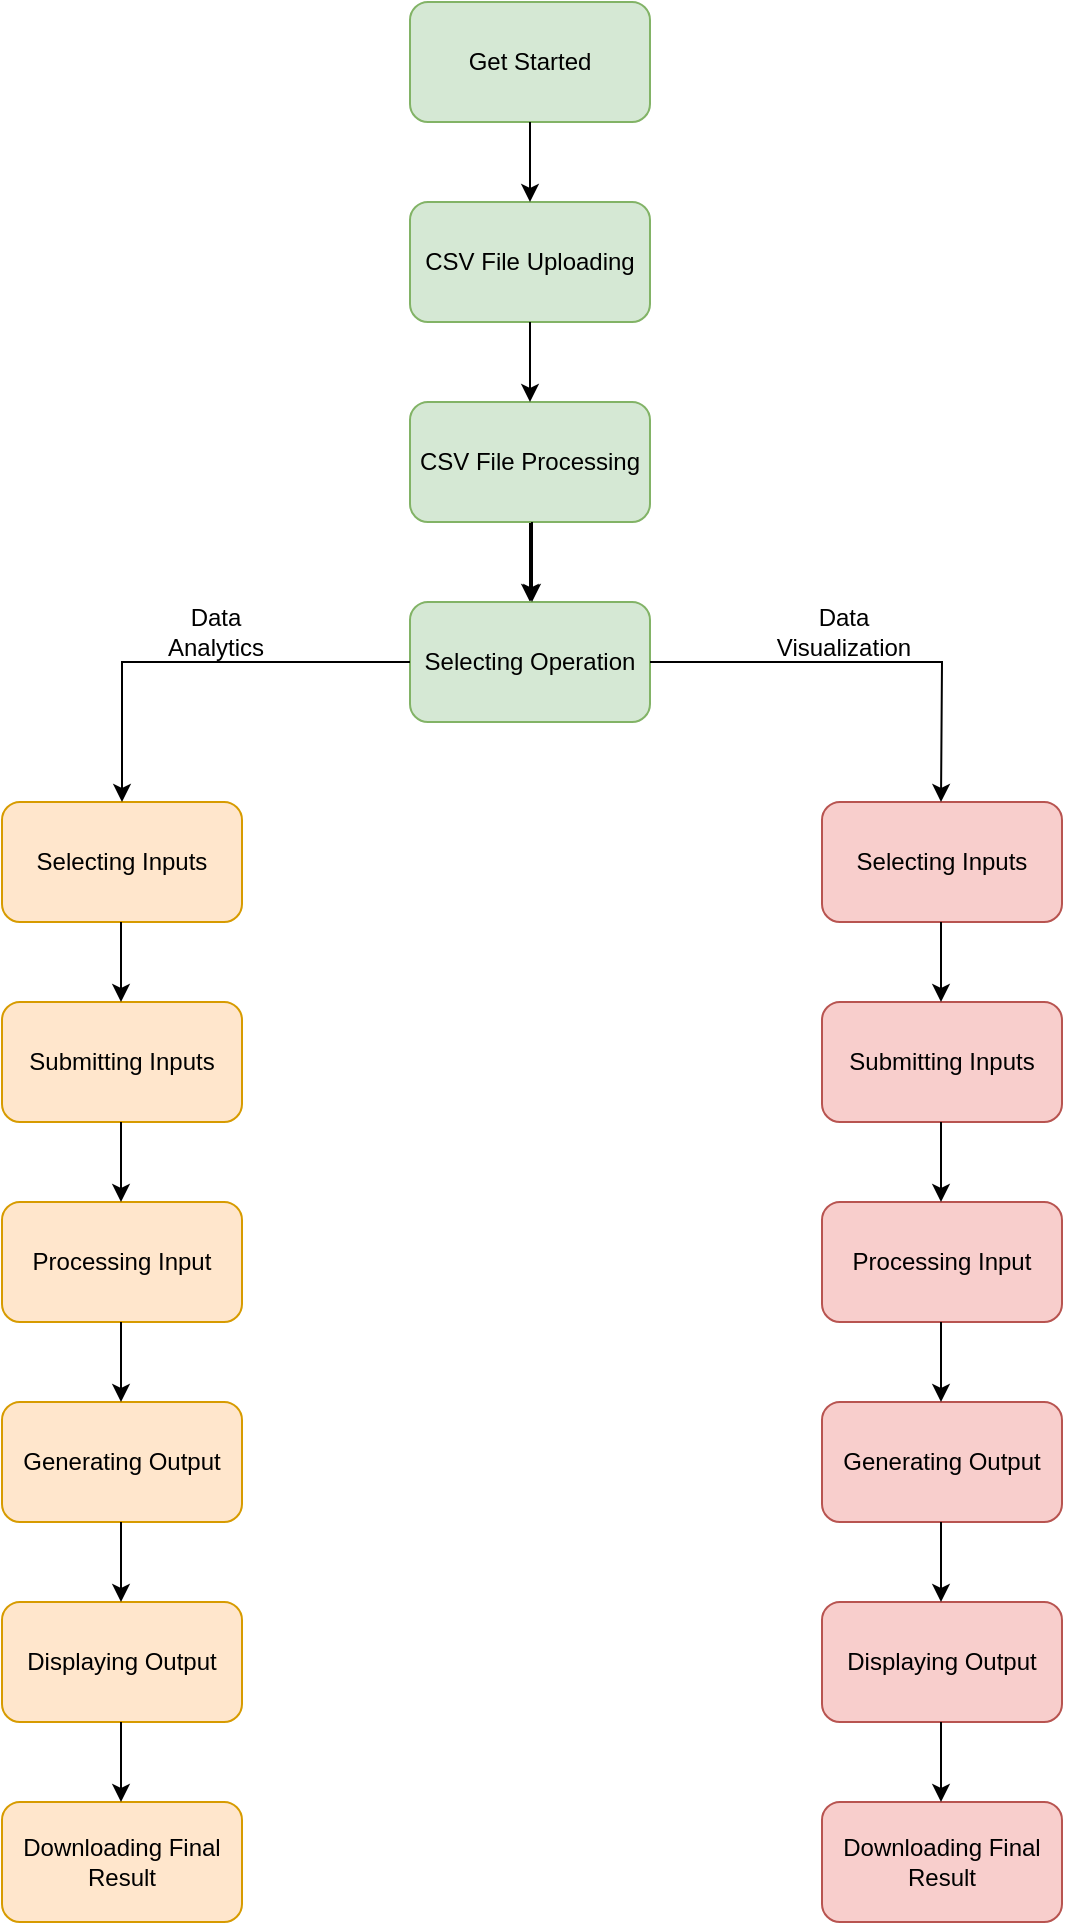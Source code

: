 <mxfile version="26.0.11">
  <diagram name="Page-1" id="ds9ZX1hVJv97OvKS0cSW">
    <mxGraphModel grid="0" page="1" gridSize="10" guides="1" tooltips="1" connect="1" arrows="1" fold="1" pageScale="1" pageWidth="827" pageHeight="1169" math="0" shadow="0">
      <root>
        <mxCell id="0" />
        <mxCell id="1" parent="0" />
        <mxCell id="BPluy8RalB1CJZEsBcoy-1" value="Get Started" style="rounded=1;whiteSpace=wrap;html=1;fillColor=#d5e8d4;strokeColor=#82b366;" vertex="1" parent="1">
          <mxGeometry x="353" y="105" width="120" height="60" as="geometry" />
        </mxCell>
        <mxCell id="BPluy8RalB1CJZEsBcoy-2" value="CSV File Uploading" style="rounded=1;whiteSpace=wrap;html=1;fillColor=#d5e8d4;strokeColor=#82b366;" vertex="1" parent="1">
          <mxGeometry x="353" y="205" width="120" height="60" as="geometry" />
        </mxCell>
        <mxCell id="BPluy8RalB1CJZEsBcoy-25" value="" style="edgeStyle=orthogonalEdgeStyle;rounded=0;orthogonalLoop=1;jettySize=auto;html=1;" edge="1" parent="1" source="BPluy8RalB1CJZEsBcoy-3" target="BPluy8RalB1CJZEsBcoy-4">
          <mxGeometry relative="1" as="geometry" />
        </mxCell>
        <mxCell id="BPluy8RalB1CJZEsBcoy-3" value="CSV File Processing" style="rounded=1;whiteSpace=wrap;html=1;fillColor=#d5e8d4;strokeColor=#82b366;" vertex="1" parent="1">
          <mxGeometry x="353" y="305" width="120" height="60" as="geometry" />
        </mxCell>
        <mxCell id="BPluy8RalB1CJZEsBcoy-4" value="Selecting Operation" style="rounded=1;whiteSpace=wrap;html=1;fillColor=#d5e8d4;strokeColor=#82b366;" vertex="1" parent="1">
          <mxGeometry x="353" y="405" width="120" height="60" as="geometry" />
        </mxCell>
        <mxCell id="BPluy8RalB1CJZEsBcoy-5" value="Selecting Inputs" style="rounded=1;whiteSpace=wrap;html=1;fillColor=#ffe6cc;strokeColor=#d79b00;" vertex="1" parent="1">
          <mxGeometry x="149" y="505" width="120" height="60" as="geometry" />
        </mxCell>
        <mxCell id="BPluy8RalB1CJZEsBcoy-9" value="Submitting Inputs" style="rounded=1;whiteSpace=wrap;html=1;fillColor=#ffe6cc;strokeColor=#d79b00;" vertex="1" parent="1">
          <mxGeometry x="149" y="605" width="120" height="60" as="geometry" />
        </mxCell>
        <mxCell id="BPluy8RalB1CJZEsBcoy-10" value="Processing Input" style="rounded=1;whiteSpace=wrap;html=1;fillColor=#ffe6cc;strokeColor=#d79b00;" vertex="1" parent="1">
          <mxGeometry x="149" y="705" width="120" height="60" as="geometry" />
        </mxCell>
        <mxCell id="BPluy8RalB1CJZEsBcoy-11" value="Generating Output" style="rounded=1;whiteSpace=wrap;html=1;fillColor=#ffe6cc;strokeColor=#d79b00;" vertex="1" parent="1">
          <mxGeometry x="149" y="805" width="120" height="60" as="geometry" />
        </mxCell>
        <mxCell id="BPluy8RalB1CJZEsBcoy-12" value="Displaying Output" style="rounded=1;whiteSpace=wrap;html=1;fillColor=#ffe6cc;strokeColor=#d79b00;" vertex="1" parent="1">
          <mxGeometry x="149" y="905" width="120" height="60" as="geometry" />
        </mxCell>
        <mxCell id="BPluy8RalB1CJZEsBcoy-13" value="Downloading Final Result" style="rounded=1;whiteSpace=wrap;html=1;fillColor=#ffe6cc;strokeColor=#d79b00;" vertex="1" parent="1">
          <mxGeometry x="149" y="1005" width="120" height="60" as="geometry" />
        </mxCell>
        <mxCell id="BPluy8RalB1CJZEsBcoy-14" value="Selecting Inputs" style="rounded=1;whiteSpace=wrap;html=1;fillColor=#f8cecc;strokeColor=#b85450;" vertex="1" parent="1">
          <mxGeometry x="559" y="505" width="120" height="60" as="geometry" />
        </mxCell>
        <mxCell id="BPluy8RalB1CJZEsBcoy-15" value="Submitting Inputs" style="rounded=1;whiteSpace=wrap;html=1;fillColor=#f8cecc;strokeColor=#b85450;" vertex="1" parent="1">
          <mxGeometry x="559" y="605" width="120" height="60" as="geometry" />
        </mxCell>
        <mxCell id="BPluy8RalB1CJZEsBcoy-16" value="Processing Input" style="rounded=1;whiteSpace=wrap;html=1;fillColor=#f8cecc;strokeColor=#b85450;" vertex="1" parent="1">
          <mxGeometry x="559" y="705" width="120" height="60" as="geometry" />
        </mxCell>
        <mxCell id="BPluy8RalB1CJZEsBcoy-17" value="Generating Output" style="rounded=1;whiteSpace=wrap;html=1;fillColor=#f8cecc;strokeColor=#b85450;" vertex="1" parent="1">
          <mxGeometry x="559" y="805" width="120" height="60" as="geometry" />
        </mxCell>
        <mxCell id="BPluy8RalB1CJZEsBcoy-18" value="Displaying Output" style="rounded=1;whiteSpace=wrap;html=1;fillColor=#f8cecc;strokeColor=#b85450;" vertex="1" parent="1">
          <mxGeometry x="559" y="905" width="120" height="60" as="geometry" />
        </mxCell>
        <mxCell id="BPluy8RalB1CJZEsBcoy-19" value="Downloading Final Result" style="rounded=1;whiteSpace=wrap;html=1;fillColor=#f8cecc;strokeColor=#b85450;" vertex="1" parent="1">
          <mxGeometry x="559" y="1005" width="120" height="60" as="geometry" />
        </mxCell>
        <mxCell id="BPluy8RalB1CJZEsBcoy-20" value="" style="endArrow=classic;html=1;rounded=0;exitX=0.5;exitY=1;exitDx=0;exitDy=0;entryX=0.5;entryY=0;entryDx=0;entryDy=0;" edge="1" parent="1" source="BPluy8RalB1CJZEsBcoy-1" target="BPluy8RalB1CJZEsBcoy-2">
          <mxGeometry width="50" height="50" relative="1" as="geometry">
            <mxPoint x="380" y="230" as="sourcePoint" />
            <mxPoint x="430" y="180" as="targetPoint" />
          </mxGeometry>
        </mxCell>
        <mxCell id="BPluy8RalB1CJZEsBcoy-21" value="" style="endArrow=classic;html=1;rounded=0;exitX=0.5;exitY=1;exitDx=0;exitDy=0;entryX=0.5;entryY=0;entryDx=0;entryDy=0;" edge="1" parent="1">
          <mxGeometry width="50" height="50" relative="1" as="geometry">
            <mxPoint x="413" y="265" as="sourcePoint" />
            <mxPoint x="413" y="305" as="targetPoint" />
          </mxGeometry>
        </mxCell>
        <mxCell id="BPluy8RalB1CJZEsBcoy-24" value="" style="endArrow=classic;html=1;rounded=0;exitX=0.5;exitY=1;exitDx=0;exitDy=0;entryX=0.5;entryY=0;entryDx=0;entryDy=0;" edge="1" parent="1">
          <mxGeometry width="50" height="50" relative="1" as="geometry">
            <mxPoint x="414" y="365" as="sourcePoint" />
            <mxPoint x="414" y="405" as="targetPoint" />
          </mxGeometry>
        </mxCell>
        <mxCell id="BPluy8RalB1CJZEsBcoy-26" value="" style="endArrow=classic;html=1;rounded=0;exitX=0.5;exitY=1;exitDx=0;exitDy=0;entryX=0.5;entryY=0;entryDx=0;entryDy=0;" edge="1" parent="1">
          <mxGeometry width="50" height="50" relative="1" as="geometry">
            <mxPoint x="208.5" y="565" as="sourcePoint" />
            <mxPoint x="208.5" y="605" as="targetPoint" />
          </mxGeometry>
        </mxCell>
        <mxCell id="BPluy8RalB1CJZEsBcoy-27" value="" style="endArrow=classic;html=1;rounded=0;exitX=0.5;exitY=1;exitDx=0;exitDy=0;entryX=0.5;entryY=0;entryDx=0;entryDy=0;" edge="1" parent="1">
          <mxGeometry width="50" height="50" relative="1" as="geometry">
            <mxPoint x="208.5" y="665" as="sourcePoint" />
            <mxPoint x="208.5" y="705" as="targetPoint" />
          </mxGeometry>
        </mxCell>
        <mxCell id="BPluy8RalB1CJZEsBcoy-28" value="" style="endArrow=classic;html=1;rounded=0;exitX=0.5;exitY=1;exitDx=0;exitDy=0;entryX=0.5;entryY=0;entryDx=0;entryDy=0;" edge="1" parent="1">
          <mxGeometry width="50" height="50" relative="1" as="geometry">
            <mxPoint x="208.5" y="765" as="sourcePoint" />
            <mxPoint x="208.5" y="805" as="targetPoint" />
          </mxGeometry>
        </mxCell>
        <mxCell id="BPluy8RalB1CJZEsBcoy-29" value="" style="endArrow=classic;html=1;rounded=0;exitX=0.5;exitY=1;exitDx=0;exitDy=0;entryX=0.5;entryY=0;entryDx=0;entryDy=0;" edge="1" parent="1">
          <mxGeometry width="50" height="50" relative="1" as="geometry">
            <mxPoint x="208.5" y="865" as="sourcePoint" />
            <mxPoint x="208.5" y="905" as="targetPoint" />
          </mxGeometry>
        </mxCell>
        <mxCell id="BPluy8RalB1CJZEsBcoy-30" value="" style="endArrow=classic;html=1;rounded=0;exitX=0.5;exitY=1;exitDx=0;exitDy=0;entryX=0.5;entryY=0;entryDx=0;entryDy=0;" edge="1" parent="1">
          <mxGeometry width="50" height="50" relative="1" as="geometry">
            <mxPoint x="208.5" y="965" as="sourcePoint" />
            <mxPoint x="208.5" y="1005" as="targetPoint" />
          </mxGeometry>
        </mxCell>
        <mxCell id="BPluy8RalB1CJZEsBcoy-31" value="" style="endArrow=classic;html=1;rounded=0;exitX=0.5;exitY=1;exitDx=0;exitDy=0;entryX=0.5;entryY=0;entryDx=0;entryDy=0;" edge="1" parent="1">
          <mxGeometry width="50" height="50" relative="1" as="geometry">
            <mxPoint x="618.5" y="565" as="sourcePoint" />
            <mxPoint x="618.5" y="605" as="targetPoint" />
          </mxGeometry>
        </mxCell>
        <mxCell id="BPluy8RalB1CJZEsBcoy-32" value="" style="endArrow=classic;html=1;rounded=0;exitX=0.5;exitY=1;exitDx=0;exitDy=0;entryX=0.5;entryY=0;entryDx=0;entryDy=0;" edge="1" parent="1">
          <mxGeometry width="50" height="50" relative="1" as="geometry">
            <mxPoint x="618.5" y="865" as="sourcePoint" />
            <mxPoint x="618.5" y="905" as="targetPoint" />
          </mxGeometry>
        </mxCell>
        <mxCell id="BPluy8RalB1CJZEsBcoy-33" value="" style="endArrow=classic;html=1;rounded=0;exitX=0.5;exitY=1;exitDx=0;exitDy=0;entryX=0.5;entryY=0;entryDx=0;entryDy=0;" edge="1" parent="1">
          <mxGeometry width="50" height="50" relative="1" as="geometry">
            <mxPoint x="618.5" y="765" as="sourcePoint" />
            <mxPoint x="618.5" y="805" as="targetPoint" />
          </mxGeometry>
        </mxCell>
        <mxCell id="BPluy8RalB1CJZEsBcoy-34" value="" style="endArrow=classic;html=1;rounded=0;exitX=0.5;exitY=1;exitDx=0;exitDy=0;entryX=0.5;entryY=0;entryDx=0;entryDy=0;" edge="1" parent="1">
          <mxGeometry width="50" height="50" relative="1" as="geometry">
            <mxPoint x="618.5" y="965" as="sourcePoint" />
            <mxPoint x="618.5" y="1005" as="targetPoint" />
          </mxGeometry>
        </mxCell>
        <mxCell id="BPluy8RalB1CJZEsBcoy-35" value="" style="endArrow=classic;html=1;rounded=0;exitX=0.5;exitY=1;exitDx=0;exitDy=0;entryX=0.5;entryY=0;entryDx=0;entryDy=0;" edge="1" parent="1">
          <mxGeometry width="50" height="50" relative="1" as="geometry">
            <mxPoint x="618.5" y="665" as="sourcePoint" />
            <mxPoint x="618.5" y="705" as="targetPoint" />
          </mxGeometry>
        </mxCell>
        <mxCell id="BPluy8RalB1CJZEsBcoy-36" value="" style="endArrow=classic;html=1;rounded=0;entryX=0.5;entryY=0;entryDx=0;entryDy=0;exitX=1;exitY=0.5;exitDx=0;exitDy=0;" edge="1" parent="1" source="BPluy8RalB1CJZEsBcoy-4">
          <mxGeometry width="50" height="50" relative="1" as="geometry">
            <mxPoint x="619" y="430" as="sourcePoint" />
            <mxPoint x="618.5" y="505" as="targetPoint" />
            <Array as="points">
              <mxPoint x="619" y="435" />
            </Array>
          </mxGeometry>
        </mxCell>
        <mxCell id="BPluy8RalB1CJZEsBcoy-37" value="" style="endArrow=classic;html=1;rounded=0;exitX=0;exitY=0.5;exitDx=0;exitDy=0;entryX=0.5;entryY=0;entryDx=0;entryDy=0;" edge="1" parent="1" source="BPluy8RalB1CJZEsBcoy-4" target="BPluy8RalB1CJZEsBcoy-5">
          <mxGeometry width="50" height="50" relative="1" as="geometry">
            <mxPoint x="250" y="425" as="sourcePoint" />
            <mxPoint x="250" y="465" as="targetPoint" />
            <Array as="points">
              <mxPoint x="209" y="435" />
            </Array>
          </mxGeometry>
        </mxCell>
        <mxCell id="sSvl5bnOlygf11fzXGF9-1" value="Data Analytics" style="text;html=1;align=center;verticalAlign=middle;whiteSpace=wrap;rounded=0;" vertex="1" parent="1">
          <mxGeometry x="226" y="405" width="60" height="30" as="geometry" />
        </mxCell>
        <mxCell id="sSvl5bnOlygf11fzXGF9-2" value="Data Visualization" style="text;html=1;align=center;verticalAlign=middle;whiteSpace=wrap;rounded=0;" vertex="1" parent="1">
          <mxGeometry x="540" y="405" width="60" height="30" as="geometry" />
        </mxCell>
      </root>
    </mxGraphModel>
  </diagram>
</mxfile>
